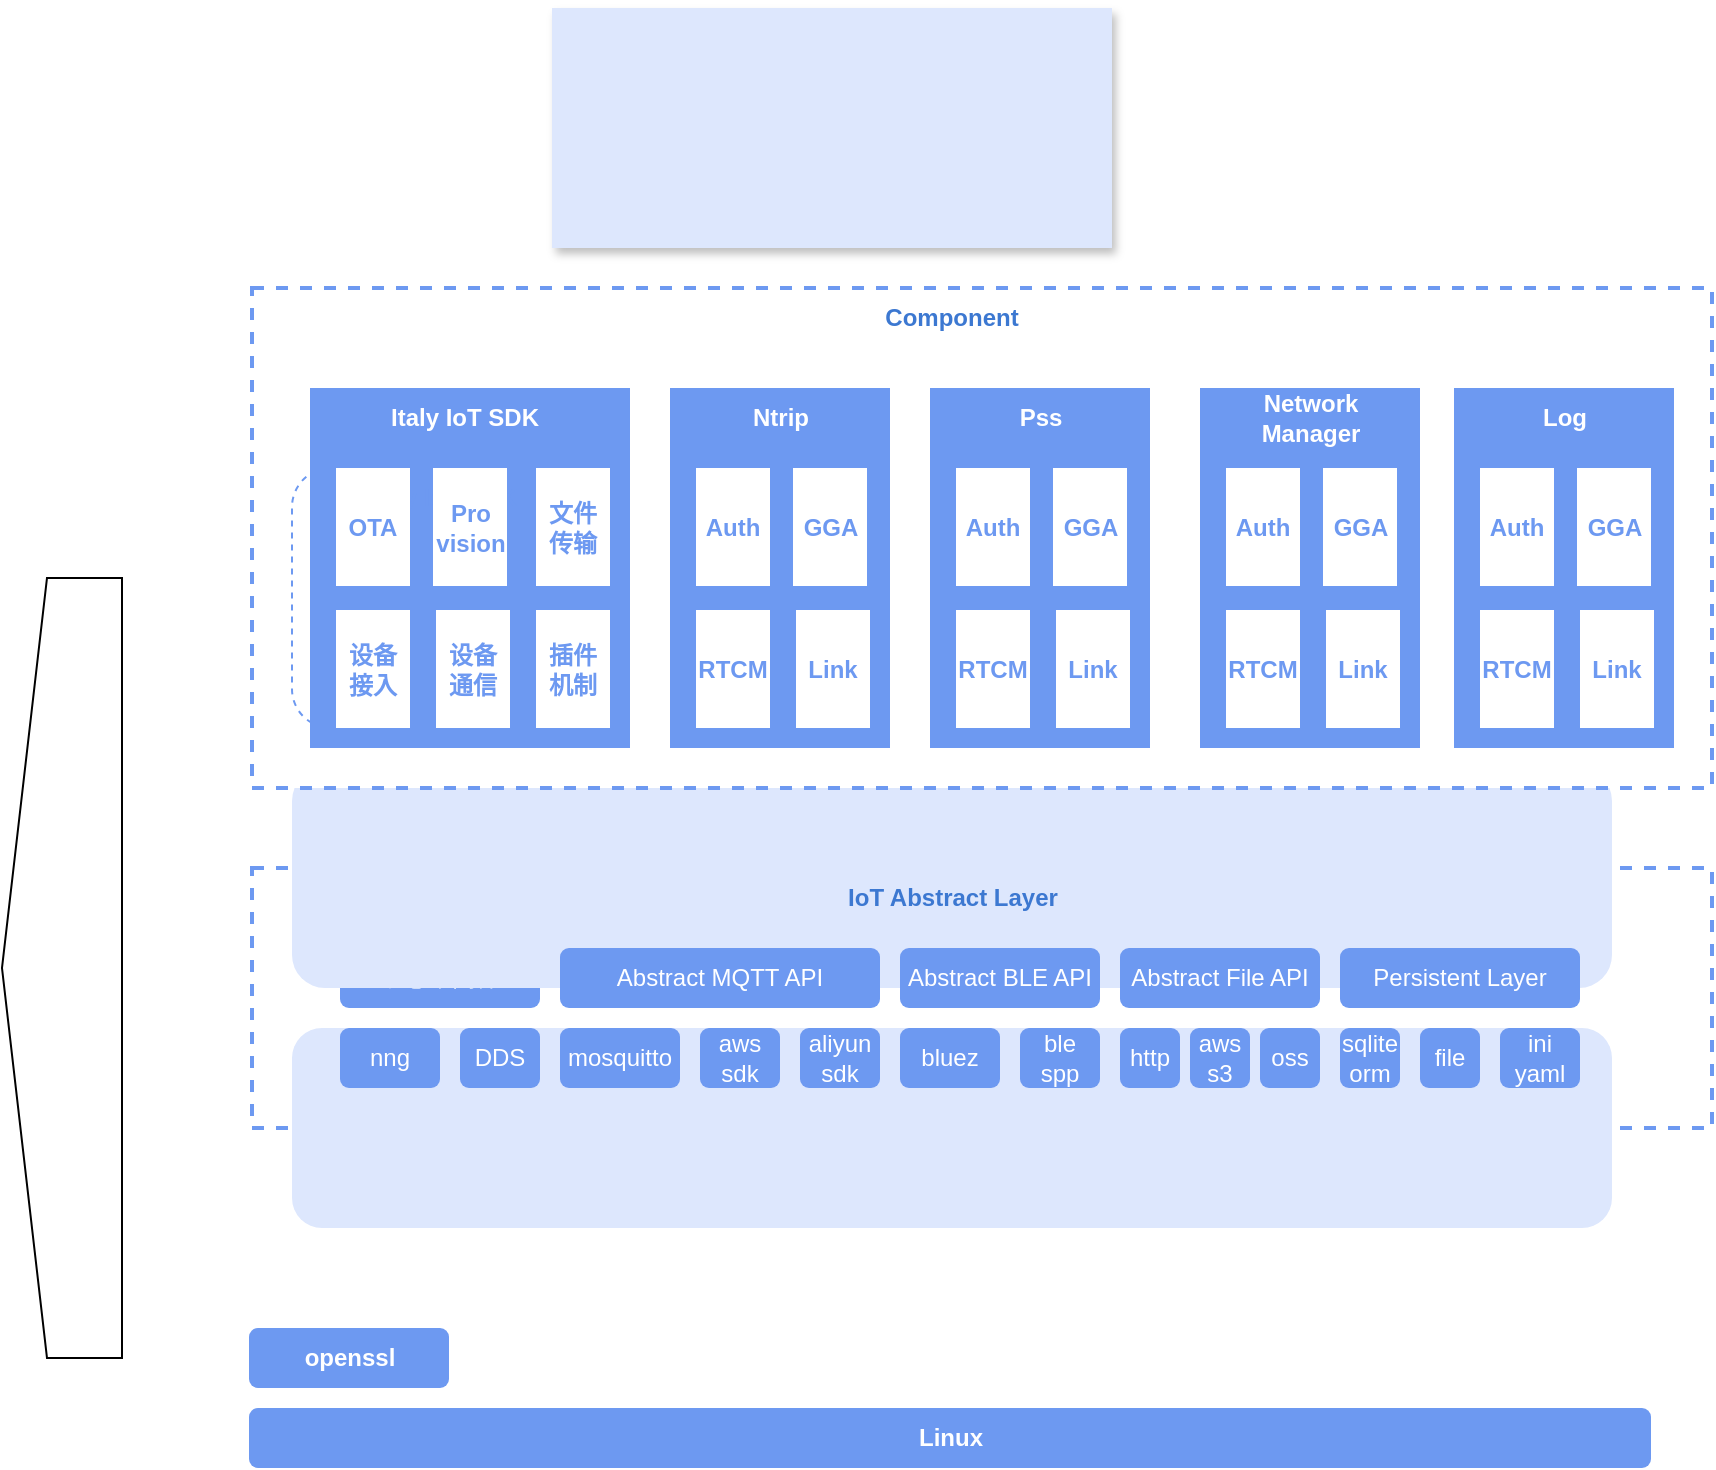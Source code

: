 <mxfile version="24.2.5" type="github">
  <diagram name="Page-1" id="l_OiwGUTq0qdKfJkXdF_">
    <mxGraphModel dx="1369" dy="2164" grid="1" gridSize="10" guides="1" tooltips="1" connect="1" arrows="1" fold="1" page="1" pageScale="1" pageWidth="980" pageHeight="1390" math="0" shadow="0">
      <root>
        <mxCell id="0" />
        <mxCell id="1" parent="0" />
        <mxCell id="LwNcviMzNNnvvnob7Xeb-115" value="" style="rounded=0;whiteSpace=wrap;html=1;dashed=1;strokeColor=#6D99F1;strokeWidth=2;" vertex="1" parent="1">
          <mxGeometry x="140" y="420" width="730" height="130" as="geometry" />
        </mxCell>
        <mxCell id="LwNcviMzNNnvvnob7Xeb-49" value="" style="rounded=1;whiteSpace=wrap;html=1;strokeColor=none;fillColor=#DDE7FD;fontColor=#ffffff;movable=1;resizable=1;rotatable=1;deletable=1;editable=1;locked=0;connectable=1;" vertex="1" parent="1">
          <mxGeometry x="160" y="500" width="660" height="100" as="geometry" />
        </mxCell>
        <mxCell id="LwNcviMzNNnvvnob7Xeb-48" value="&lt;b&gt;openssl&lt;/b&gt;" style="rounded=1;whiteSpace=wrap;html=1;strokeColor=none;fillColor=#6d99f1;fontColor=#ffffff;movable=1;resizable=1;rotatable=1;deletable=1;editable=1;locked=0;connectable=1;" vertex="1" parent="1">
          <mxGeometry x="138.5" y="650" width="100" height="30" as="geometry" />
        </mxCell>
        <mxCell id="LwNcviMzNNnvvnob7Xeb-1" value="" style="rounded=0;whiteSpace=wrap;html=1;fillColor=#dde7fd;strokeColor=none;glass=0;shadow=1;gradientColor=none;" vertex="1" parent="1">
          <mxGeometry x="290" y="-10" width="280" height="120" as="geometry" />
        </mxCell>
        <mxCell id="LwNcviMzNNnvvnob7Xeb-51" value="消息中间件" style="rounded=1;whiteSpace=wrap;html=1;strokeColor=none;fillColor=#6d99f1;fontColor=#ffffff;" vertex="1" parent="1">
          <mxGeometry x="184" y="460" width="100" height="30" as="geometry" />
        </mxCell>
        <mxCell id="LwNcviMzNNnvvnob7Xeb-50" value="" style="rounded=1;whiteSpace=wrap;html=1;fillColor=#dde7fd;strokeColor=none;" vertex="1" parent="1">
          <mxGeometry x="160" y="370" width="660" height="110" as="geometry" />
        </mxCell>
        <mxCell id="LwNcviMzNNnvvnob7Xeb-8" value="" style="rounded=1;whiteSpace=wrap;html=1;fillColor=none;dashed=1;strokeColor=#6d99f1;movable=1;resizable=1;rotatable=1;deletable=1;editable=1;locked=0;connectable=1;" vertex="1" parent="1">
          <mxGeometry x="660" y="220" width="150" height="130" as="geometry" />
        </mxCell>
        <mxCell id="LwNcviMzNNnvvnob7Xeb-52" value="nng" style="rounded=1;whiteSpace=wrap;html=1;strokeColor=none;fillColor=#6d99f1;fontColor=#ffffff;" vertex="1" parent="1">
          <mxGeometry x="184" y="500" width="50" height="30" as="geometry" />
        </mxCell>
        <mxCell id="LwNcviMzNNnvvnob7Xeb-13" value="Network Manager" style="text;html=1;strokeColor=none;fillColor=none;align=center;verticalAlign=middle;whiteSpace=wrap;rounded=0;fontColor=#6d99f1;fontStyle=1;movable=1;resizable=1;rotatable=1;deletable=1;editable=1;locked=0;connectable=1;" vertex="1" parent="1">
          <mxGeometry x="683.75" y="220" width="102.5" height="30" as="geometry" />
        </mxCell>
        <mxCell id="LwNcviMzNNnvvnob7Xeb-53" value="DDS" style="rounded=1;whiteSpace=wrap;html=1;strokeColor=none;fillColor=#6d99f1;fontColor=#ffffff;" vertex="1" parent="1">
          <mxGeometry x="244" y="500" width="40" height="30" as="geometry" />
        </mxCell>
        <mxCell id="LwNcviMzNNnvvnob7Xeb-47" value="" style="shape=offPageConnector;whiteSpace=wrap;html=1;rotation=90;" vertex="1" parent="1">
          <mxGeometry x="-150" y="440" width="390" height="60" as="geometry" />
        </mxCell>
        <mxCell id="LwNcviMzNNnvvnob7Xeb-54" value="Abstract MQTT API" style="rounded=1;whiteSpace=wrap;html=1;strokeColor=none;fillColor=#6d99f1;fontColor=#ffffff;" vertex="1" parent="1">
          <mxGeometry x="294" y="460" width="160" height="30" as="geometry" />
        </mxCell>
        <mxCell id="LwNcviMzNNnvvnob7Xeb-55" value="mosquitto" style="rounded=1;whiteSpace=wrap;html=1;strokeColor=none;fillColor=#6d99f1;fontColor=#ffffff;" vertex="1" parent="1">
          <mxGeometry x="294" y="500" width="60" height="30" as="geometry" />
        </mxCell>
        <mxCell id="LwNcviMzNNnvvnob7Xeb-56" value="aws sdk" style="rounded=1;whiteSpace=wrap;html=1;strokeColor=none;fillColor=#6d99f1;fontColor=#ffffff;" vertex="1" parent="1">
          <mxGeometry x="364" y="500" width="40" height="30" as="geometry" />
        </mxCell>
        <mxCell id="LwNcviMzNNnvvnob7Xeb-57" value="aliyun sdk" style="rounded=1;whiteSpace=wrap;html=1;strokeColor=none;fillColor=#6d99f1;fontColor=#ffffff;" vertex="1" parent="1">
          <mxGeometry x="414" y="500" width="40" height="30" as="geometry" />
        </mxCell>
        <mxCell id="LwNcviMzNNnvvnob7Xeb-59" value="Abstract BLE API" style="rounded=1;whiteSpace=wrap;html=1;strokeColor=none;fillColor=#6d99f1;fontColor=#ffffff;" vertex="1" parent="1">
          <mxGeometry x="464" y="460" width="100" height="30" as="geometry" />
        </mxCell>
        <mxCell id="LwNcviMzNNnvvnob7Xeb-60" value="Abstract File API" style="rounded=1;whiteSpace=wrap;html=1;strokeColor=none;fillColor=#6d99f1;fontColor=#ffffff;" vertex="1" parent="1">
          <mxGeometry x="574" y="460" width="100" height="30" as="geometry" />
        </mxCell>
        <mxCell id="LwNcviMzNNnvvnob7Xeb-61" value="bluez" style="rounded=1;whiteSpace=wrap;html=1;strokeColor=none;fillColor=#6d99f1;fontColor=#ffffff;" vertex="1" parent="1">
          <mxGeometry x="464" y="500" width="50" height="30" as="geometry" />
        </mxCell>
        <mxCell id="LwNcviMzNNnvvnob7Xeb-62" value="ble spp" style="rounded=1;whiteSpace=wrap;html=1;strokeColor=none;fillColor=#6d99f1;fontColor=#ffffff;" vertex="1" parent="1">
          <mxGeometry x="524" y="500" width="40" height="30" as="geometry" />
        </mxCell>
        <mxCell id="LwNcviMzNNnvvnob7Xeb-63" value="http" style="rounded=1;whiteSpace=wrap;html=1;strokeColor=none;fillColor=#6d99f1;fontColor=#ffffff;" vertex="1" parent="1">
          <mxGeometry x="574" y="500" width="30" height="30" as="geometry" />
        </mxCell>
        <mxCell id="LwNcviMzNNnvvnob7Xeb-64" value="aws s3" style="rounded=1;whiteSpace=wrap;html=1;strokeColor=none;fillColor=#6d99f1;fontColor=#ffffff;" vertex="1" parent="1">
          <mxGeometry x="609" y="500" width="30" height="30" as="geometry" />
        </mxCell>
        <mxCell id="LwNcviMzNNnvvnob7Xeb-65" value="oss" style="rounded=1;whiteSpace=wrap;html=1;strokeColor=none;fillColor=#6d99f1;fontColor=#ffffff;" vertex="1" parent="1">
          <mxGeometry x="644" y="500" width="30" height="30" as="geometry" />
        </mxCell>
        <mxCell id="LwNcviMzNNnvvnob7Xeb-66" value="Persistent Layer" style="rounded=1;whiteSpace=wrap;html=1;strokeColor=none;fillColor=#6d99f1;fontColor=#ffffff;" vertex="1" parent="1">
          <mxGeometry x="684" y="460" width="120" height="30" as="geometry" />
        </mxCell>
        <mxCell id="LwNcviMzNNnvvnob7Xeb-67" value="sqlite&lt;br&gt;orm" style="rounded=1;whiteSpace=wrap;html=1;strokeColor=none;fillColor=#6d99f1;fontColor=#ffffff;" vertex="1" parent="1">
          <mxGeometry x="684" y="500" width="30" height="30" as="geometry" />
        </mxCell>
        <mxCell id="LwNcviMzNNnvvnob7Xeb-68" value="file" style="rounded=1;whiteSpace=wrap;html=1;strokeColor=none;fillColor=#6d99f1;fontColor=#ffffff;" vertex="1" parent="1">
          <mxGeometry x="724" y="500" width="30" height="30" as="geometry" />
        </mxCell>
        <mxCell id="LwNcviMzNNnvvnob7Xeb-69" value="ini&lt;br&gt;yaml" style="rounded=1;whiteSpace=wrap;html=1;strokeColor=none;fillColor=#6d99f1;fontColor=#ffffff;" vertex="1" parent="1">
          <mxGeometry x="764" y="500" width="40" height="30" as="geometry" />
        </mxCell>
        <mxCell id="LwNcviMzNNnvvnob7Xeb-70" value="&lt;b&gt;Linux&lt;/b&gt;" style="rounded=1;whiteSpace=wrap;html=1;strokeColor=none;fillColor=#6d99f1;fontColor=#ffffff;movable=1;resizable=1;rotatable=1;deletable=1;editable=1;locked=0;connectable=1;" vertex="1" parent="1">
          <mxGeometry x="138.5" y="690" width="701" height="30" as="geometry" />
        </mxCell>
        <mxCell id="LwNcviMzNNnvvnob7Xeb-73" value="" style="rounded=0;whiteSpace=wrap;html=1;dashed=1;strokeColor=#6D99F1;strokeWidth=2;" vertex="1" parent="1">
          <mxGeometry x="140" y="130" width="730" height="250" as="geometry" />
        </mxCell>
        <mxCell id="LwNcviMzNNnvvnob7Xeb-71" value="" style="rounded=1;whiteSpace=wrap;html=1;fillColor=none;dashed=1;strokeColor=#6d99f1;movable=1;resizable=1;rotatable=1;deletable=1;editable=1;locked=0;connectable=1;" vertex="1" parent="1">
          <mxGeometry x="160" y="220" width="150" height="130" as="geometry" />
        </mxCell>
        <mxCell id="LwNcviMzNNnvvnob7Xeb-74" value="" style="rounded=0;whiteSpace=wrap;html=1;fillColor=#6D99F1;strokeColor=none;" vertex="1" parent="1">
          <mxGeometry x="169" y="180" width="160" height="180" as="geometry" />
        </mxCell>
        <mxCell id="LwNcviMzNNnvvnob7Xeb-72" value="Italy IoT SDK" style="text;html=1;strokeColor=none;fillColor=none;align=center;verticalAlign=middle;whiteSpace=wrap;rounded=0;fontColor=#6d99f1;fontStyle=1;movable=1;resizable=1;rotatable=1;deletable=1;editable=1;locked=0;connectable=1;" vertex="1" parent="1">
          <mxGeometry x="187.5" y="220" width="95" height="30" as="geometry" />
        </mxCell>
        <mxCell id="LwNcviMzNNnvvnob7Xeb-75" value="设备接入" style="rounded=0;whiteSpace=wrap;html=1;strokeColor=none;fontColor=#6D99F1;fontStyle=1" vertex="1" parent="1">
          <mxGeometry x="182" y="291" width="37" height="59" as="geometry" />
        </mxCell>
        <mxCell id="LwNcviMzNNnvvnob7Xeb-76" value="Italy IoT SDK" style="text;html=1;strokeColor=none;fillColor=none;align=center;verticalAlign=middle;whiteSpace=wrap;rounded=0;fontColor=#FFFFFF;fontStyle=1;movable=1;resizable=1;rotatable=1;deletable=1;editable=1;locked=0;connectable=1;" vertex="1" parent="1">
          <mxGeometry x="199" y="180" width="95" height="30" as="geometry" />
        </mxCell>
        <mxCell id="LwNcviMzNNnvvnob7Xeb-78" value="设备通信" style="rounded=0;whiteSpace=wrap;html=1;strokeColor=none;fontColor=#6D99F1;fontStyle=1" vertex="1" parent="1">
          <mxGeometry x="232" y="291" width="37" height="59" as="geometry" />
        </mxCell>
        <mxCell id="LwNcviMzNNnvvnob7Xeb-79" value="插件机制" style="rounded=0;whiteSpace=wrap;html=1;strokeColor=none;fontColor=#6D99F1;fontStyle=1" vertex="1" parent="1">
          <mxGeometry x="282" y="291" width="37" height="59" as="geometry" />
        </mxCell>
        <mxCell id="LwNcviMzNNnvvnob7Xeb-80" value="OTA" style="rounded=0;whiteSpace=wrap;html=1;strokeColor=none;fontColor=#6D99F1;fontStyle=1" vertex="1" parent="1">
          <mxGeometry x="182" y="220" width="37" height="59" as="geometry" />
        </mxCell>
        <mxCell id="LwNcviMzNNnvvnob7Xeb-81" value="Pro&lt;div&gt;vision&lt;/div&gt;" style="rounded=0;whiteSpace=wrap;html=1;strokeColor=none;fontColor=#6D99F1;fontStyle=1" vertex="1" parent="1">
          <mxGeometry x="230.5" y="220" width="37" height="59" as="geometry" />
        </mxCell>
        <mxCell id="LwNcviMzNNnvvnob7Xeb-82" value="文件传输" style="rounded=0;whiteSpace=wrap;html=1;strokeColor=none;fontColor=#6D99F1;fontStyle=1" vertex="1" parent="1">
          <mxGeometry x="282" y="220" width="37" height="59" as="geometry" />
        </mxCell>
        <mxCell id="LwNcviMzNNnvvnob7Xeb-83" value="" style="rounded=0;whiteSpace=wrap;html=1;fillColor=#6D99F1;strokeColor=none;" vertex="1" parent="1">
          <mxGeometry x="349" y="180" width="110" height="180" as="geometry" />
        </mxCell>
        <mxCell id="LwNcviMzNNnvvnob7Xeb-84" value="RTCM" style="rounded=0;whiteSpace=wrap;html=1;strokeColor=none;fontColor=#6D99F1;fontStyle=1" vertex="1" parent="1">
          <mxGeometry x="362" y="291" width="37" height="59" as="geometry" />
        </mxCell>
        <mxCell id="LwNcviMzNNnvvnob7Xeb-85" value="Ntrip" style="text;html=1;strokeColor=none;fillColor=none;align=center;verticalAlign=middle;whiteSpace=wrap;rounded=0;fontColor=#FFFFFF;fontStyle=1;movable=1;resizable=1;rotatable=1;deletable=1;editable=1;locked=0;connectable=1;" vertex="1" parent="1">
          <mxGeometry x="356.5" y="180" width="95" height="30" as="geometry" />
        </mxCell>
        <mxCell id="LwNcviMzNNnvvnob7Xeb-86" value="Link" style="rounded=0;whiteSpace=wrap;html=1;strokeColor=none;fontColor=#6D99F1;fontStyle=1" vertex="1" parent="1">
          <mxGeometry x="412" y="291" width="37" height="59" as="geometry" />
        </mxCell>
        <mxCell id="LwNcviMzNNnvvnob7Xeb-88" value="Auth" style="rounded=0;whiteSpace=wrap;html=1;strokeColor=none;fontColor=#6D99F1;fontStyle=1" vertex="1" parent="1">
          <mxGeometry x="362" y="220" width="37" height="59" as="geometry" />
        </mxCell>
        <mxCell id="LwNcviMzNNnvvnob7Xeb-89" value="GGA" style="rounded=0;whiteSpace=wrap;html=1;strokeColor=none;fontColor=#6D99F1;fontStyle=1" vertex="1" parent="1">
          <mxGeometry x="410.5" y="220" width="37" height="59" as="geometry" />
        </mxCell>
        <mxCell id="LwNcviMzNNnvvnob7Xeb-97" value="" style="rounded=0;whiteSpace=wrap;html=1;fillColor=#6D99F1;strokeColor=none;" vertex="1" parent="1">
          <mxGeometry x="479" y="180" width="110" height="180" as="geometry" />
        </mxCell>
        <mxCell id="LwNcviMzNNnvvnob7Xeb-98" value="RTCM" style="rounded=0;whiteSpace=wrap;html=1;strokeColor=none;fontColor=#6D99F1;fontStyle=1" vertex="1" parent="1">
          <mxGeometry x="492" y="291" width="37" height="59" as="geometry" />
        </mxCell>
        <mxCell id="LwNcviMzNNnvvnob7Xeb-99" value="Pss" style="text;html=1;strokeColor=none;fillColor=none;align=center;verticalAlign=middle;whiteSpace=wrap;rounded=0;fontColor=#FFFFFF;fontStyle=1;movable=1;resizable=1;rotatable=1;deletable=1;editable=1;locked=0;connectable=1;" vertex="1" parent="1">
          <mxGeometry x="486.5" y="180" width="95" height="30" as="geometry" />
        </mxCell>
        <mxCell id="LwNcviMzNNnvvnob7Xeb-100" value="Link" style="rounded=0;whiteSpace=wrap;html=1;strokeColor=none;fontColor=#6D99F1;fontStyle=1" vertex="1" parent="1">
          <mxGeometry x="542" y="291" width="37" height="59" as="geometry" />
        </mxCell>
        <mxCell id="LwNcviMzNNnvvnob7Xeb-101" value="Auth" style="rounded=0;whiteSpace=wrap;html=1;strokeColor=none;fontColor=#6D99F1;fontStyle=1" vertex="1" parent="1">
          <mxGeometry x="492" y="220" width="37" height="59" as="geometry" />
        </mxCell>
        <mxCell id="LwNcviMzNNnvvnob7Xeb-102" value="GGA" style="rounded=0;whiteSpace=wrap;html=1;strokeColor=none;fontColor=#6D99F1;fontStyle=1" vertex="1" parent="1">
          <mxGeometry x="540.5" y="220" width="37" height="59" as="geometry" />
        </mxCell>
        <mxCell id="LwNcviMzNNnvvnob7Xeb-103" value="" style="rounded=0;whiteSpace=wrap;html=1;fillColor=#6D99F1;strokeColor=none;" vertex="1" parent="1">
          <mxGeometry x="614" y="180" width="110" height="180" as="geometry" />
        </mxCell>
        <mxCell id="LwNcviMzNNnvvnob7Xeb-104" value="RTCM" style="rounded=0;whiteSpace=wrap;html=1;strokeColor=none;fontColor=#6D99F1;fontStyle=1" vertex="1" parent="1">
          <mxGeometry x="627" y="291" width="37" height="59" as="geometry" />
        </mxCell>
        <mxCell id="LwNcviMzNNnvvnob7Xeb-105" value="Network Manager" style="text;html=1;strokeColor=none;fillColor=none;align=center;verticalAlign=middle;whiteSpace=wrap;rounded=0;fontColor=#FFFFFF;fontStyle=1;movable=1;resizable=1;rotatable=1;deletable=1;editable=1;locked=0;connectable=1;" vertex="1" parent="1">
          <mxGeometry x="621.5" y="180" width="95" height="30" as="geometry" />
        </mxCell>
        <mxCell id="LwNcviMzNNnvvnob7Xeb-106" value="Link" style="rounded=0;whiteSpace=wrap;html=1;strokeColor=none;fontColor=#6D99F1;fontStyle=1" vertex="1" parent="1">
          <mxGeometry x="677" y="291" width="37" height="59" as="geometry" />
        </mxCell>
        <mxCell id="LwNcviMzNNnvvnob7Xeb-107" value="Auth" style="rounded=0;whiteSpace=wrap;html=1;strokeColor=none;fontColor=#6D99F1;fontStyle=1" vertex="1" parent="1">
          <mxGeometry x="627" y="220" width="37" height="59" as="geometry" />
        </mxCell>
        <mxCell id="LwNcviMzNNnvvnob7Xeb-108" value="GGA" style="rounded=0;whiteSpace=wrap;html=1;strokeColor=none;fontColor=#6D99F1;fontStyle=1" vertex="1" parent="1">
          <mxGeometry x="675.5" y="220" width="37" height="59" as="geometry" />
        </mxCell>
        <mxCell id="LwNcviMzNNnvvnob7Xeb-109" value="" style="rounded=0;whiteSpace=wrap;html=1;fillColor=#6D99F1;strokeColor=none;" vertex="1" parent="1">
          <mxGeometry x="741" y="180" width="110" height="180" as="geometry" />
        </mxCell>
        <mxCell id="LwNcviMzNNnvvnob7Xeb-110" value="RTCM" style="rounded=0;whiteSpace=wrap;html=1;strokeColor=none;fontColor=#6D99F1;fontStyle=1" vertex="1" parent="1">
          <mxGeometry x="754" y="291" width="37" height="59" as="geometry" />
        </mxCell>
        <mxCell id="LwNcviMzNNnvvnob7Xeb-111" value="Log" style="text;html=1;strokeColor=none;fillColor=none;align=center;verticalAlign=middle;whiteSpace=wrap;rounded=0;fontColor=#FFFFFF;fontStyle=1;movable=1;resizable=1;rotatable=1;deletable=1;editable=1;locked=0;connectable=1;" vertex="1" parent="1">
          <mxGeometry x="748.5" y="180" width="95" height="30" as="geometry" />
        </mxCell>
        <mxCell id="LwNcviMzNNnvvnob7Xeb-112" value="Link" style="rounded=0;whiteSpace=wrap;html=1;strokeColor=none;fontColor=#6D99F1;fontStyle=1" vertex="1" parent="1">
          <mxGeometry x="804" y="291" width="37" height="59" as="geometry" />
        </mxCell>
        <mxCell id="LwNcviMzNNnvvnob7Xeb-113" value="Auth" style="rounded=0;whiteSpace=wrap;html=1;strokeColor=none;fontColor=#6D99F1;fontStyle=1" vertex="1" parent="1">
          <mxGeometry x="754" y="220" width="37" height="59" as="geometry" />
        </mxCell>
        <mxCell id="LwNcviMzNNnvvnob7Xeb-114" value="GGA" style="rounded=0;whiteSpace=wrap;html=1;strokeColor=none;fontColor=#6D99F1;fontStyle=1" vertex="1" parent="1">
          <mxGeometry x="802.5" y="220" width="37" height="59" as="geometry" />
        </mxCell>
        <mxCell id="LwNcviMzNNnvvnob7Xeb-116" value="IoT Abstract Layer" style="text;html=1;align=center;verticalAlign=middle;whiteSpace=wrap;rounded=0;fontStyle=1;fontColor=#3C78D1;" vertex="1" parent="1">
          <mxGeometry x="409" y="420" width="162.5" height="30" as="geometry" />
        </mxCell>
        <mxCell id="LwNcviMzNNnvvnob7Xeb-117" value="Component" style="text;html=1;align=center;verticalAlign=middle;whiteSpace=wrap;rounded=0;fontStyle=1;fontColor=#3C78D1;" vertex="1" parent="1">
          <mxGeometry x="460" y="130" width="60" height="30" as="geometry" />
        </mxCell>
      </root>
    </mxGraphModel>
  </diagram>
</mxfile>
